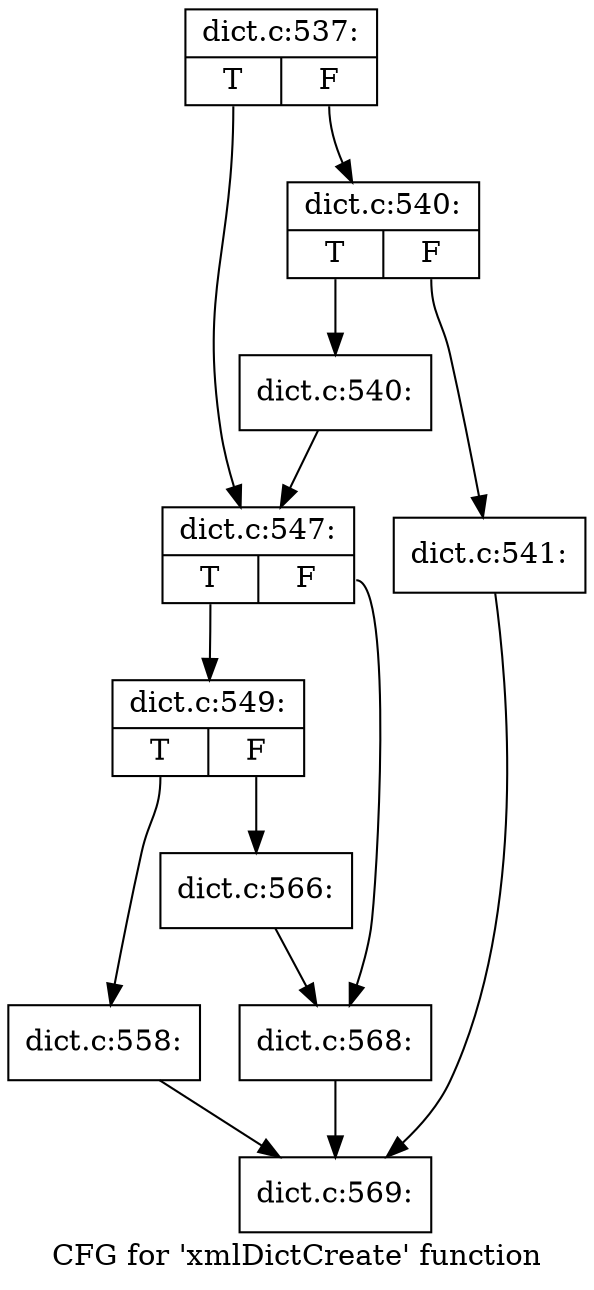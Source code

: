 digraph "CFG for 'xmlDictCreate' function" {
	label="CFG for 'xmlDictCreate' function";

	Node0x3a53e30 [shape=record,label="{dict.c:537:|{<s0>T|<s1>F}}"];
	Node0x3a53e30:s0 -> Node0x3a53d90;
	Node0x3a53e30:s1 -> Node0x3a53d40;
	Node0x3a53d40 [shape=record,label="{dict.c:540:|{<s0>T|<s1>F}}"];
	Node0x3a53d40:s0 -> Node0x3a54360;
	Node0x3a53d40:s1 -> Node0x3a40430;
	Node0x3a40430 [shape=record,label="{dict.c:541:}"];
	Node0x3a40430 -> Node0x3a43750;
	Node0x3a54360 [shape=record,label="{dict.c:540:}"];
	Node0x3a54360 -> Node0x3a53d90;
	Node0x3a53d90 [shape=record,label="{dict.c:547:|{<s0>T|<s1>F}}"];
	Node0x3a53d90:s0 -> Node0x3a41570;
	Node0x3a53d90:s1 -> Node0x3a415c0;
	Node0x3a41570 [shape=record,label="{dict.c:549:|{<s0>T|<s1>F}}"];
	Node0x3a41570:s0 -> Node0x3a58a30;
	Node0x3a41570:s1 -> Node0x3a58a80;
	Node0x3a58a30 [shape=record,label="{dict.c:558:}"];
	Node0x3a58a30 -> Node0x3a43750;
	Node0x3a58a80 [shape=record,label="{dict.c:566:}"];
	Node0x3a58a80 -> Node0x3a415c0;
	Node0x3a415c0 [shape=record,label="{dict.c:568:}"];
	Node0x3a415c0 -> Node0x3a43750;
	Node0x3a43750 [shape=record,label="{dict.c:569:}"];
}

